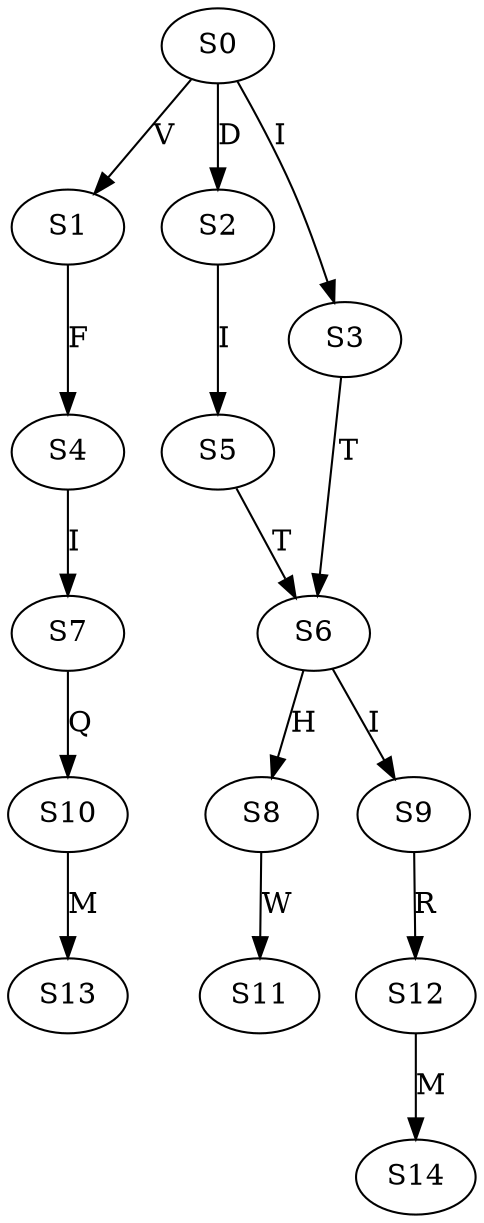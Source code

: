 strict digraph  {
	S0 -> S1 [ label = V ];
	S0 -> S2 [ label = D ];
	S0 -> S3 [ label = I ];
	S1 -> S4 [ label = F ];
	S2 -> S5 [ label = I ];
	S3 -> S6 [ label = T ];
	S4 -> S7 [ label = I ];
	S5 -> S6 [ label = T ];
	S6 -> S8 [ label = H ];
	S6 -> S9 [ label = I ];
	S7 -> S10 [ label = Q ];
	S8 -> S11 [ label = W ];
	S9 -> S12 [ label = R ];
	S10 -> S13 [ label = M ];
	S12 -> S14 [ label = M ];
}
